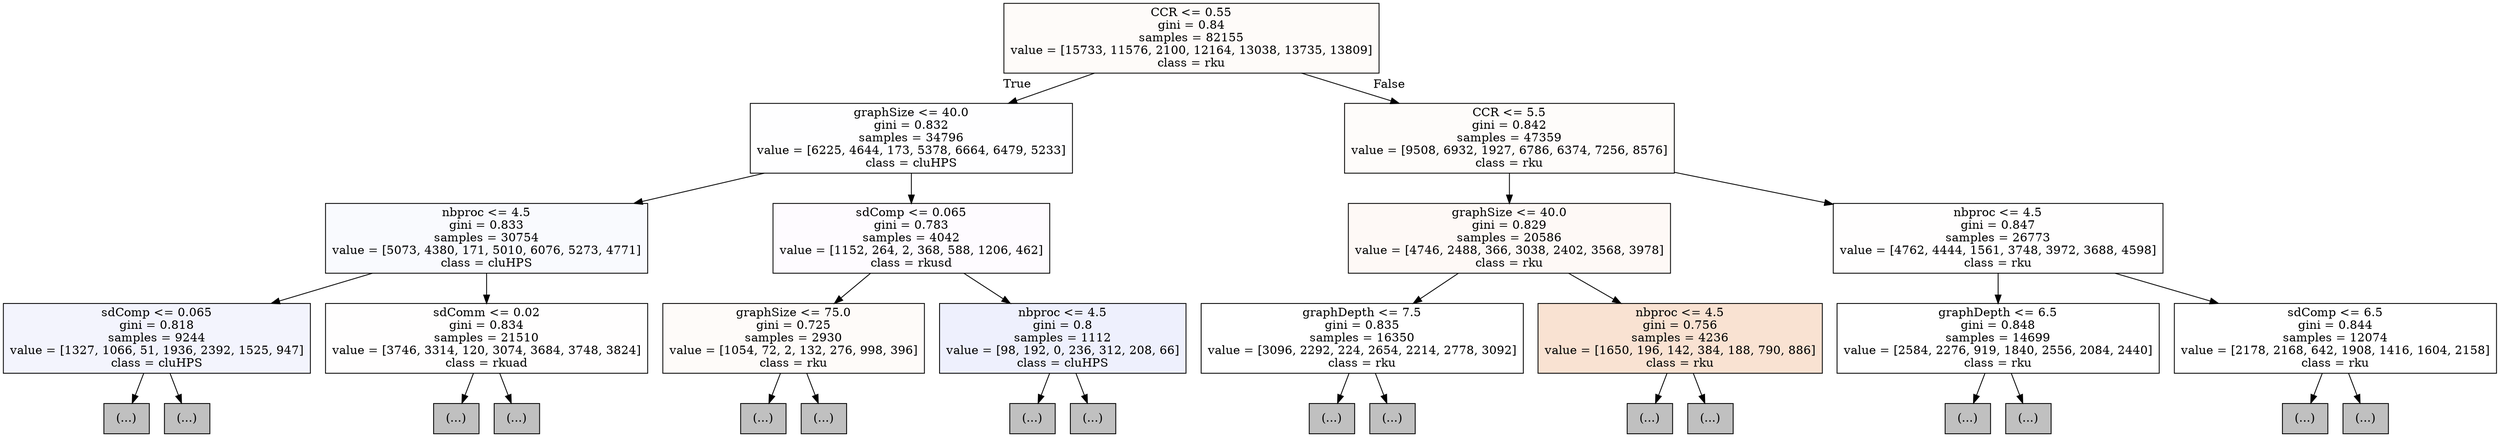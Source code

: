 digraph Tree {
node [shape=box, style="filled", color="black"] ;
0 [label="CCR <= 0.55\ngini = 0.84\nsamples = 82155\nvalue = [15733, 11576, 2100, 12164, 13038, 13735, 13809]\nclass = rku", fillcolor="#fefbf9"] ;
1 [label="graphSize <= 40.0\ngini = 0.832\nsamples = 34796\nvalue = [6225, 4644, 173, 5378, 6664, 6479, 5233]\nclass = cluHPS", fillcolor="#fefeff"] ;
0 -> 1 [labeldistance=2.5, labelangle=45, headlabel="True"] ;
2 [label="nbproc <= 4.5\ngini = 0.833\nsamples = 30754\nvalue = [5073, 4380, 171, 5010, 6076, 5273, 4771]\nclass = cluHPS", fillcolor="#f9fafe"] ;
1 -> 2 ;
3 [label="sdComp <= 0.065\ngini = 0.818\nsamples = 9244\nvalue = [1327, 1066, 51, 1936, 2392, 1525, 947]\nclass = cluHPS", fillcolor="#f3f4fd"] ;
2 -> 3 ;
4 [label="(...)", fillcolor="#C0C0C0"] ;
3 -> 4 ;
51 [label="(...)", fillcolor="#C0C0C0"] ;
3 -> 51 ;
74 [label="sdComm <= 0.02\ngini = 0.834\nsamples = 21510\nvalue = [3746, 3314, 120, 3074, 3684, 3748, 3824]\nclass = rkuad", fillcolor="#fffefe"] ;
2 -> 74 ;
75 [label="(...)", fillcolor="#C0C0C0"] ;
74 -> 75 ;
98 [label="(...)", fillcolor="#C0C0C0"] ;
74 -> 98 ;
145 [label="sdComp <= 0.065\ngini = 0.783\nsamples = 4042\nvalue = [1152, 264, 2, 368, 588, 1206, 462]\nclass = rkusd", fillcolor="#fefbff"] ;
1 -> 145 ;
146 [label="graphSize <= 75.0\ngini = 0.725\nsamples = 2930\nvalue = [1054, 72, 2, 132, 276, 998, 396]\nclass = rku", fillcolor="#fefbf9"] ;
145 -> 146 ;
147 [label="(...)", fillcolor="#C0C0C0"] ;
146 -> 147 ;
194 [label="(...)", fillcolor="#C0C0C0"] ;
146 -> 194 ;
241 [label="nbproc <= 4.5\ngini = 0.8\nsamples = 1112\nvalue = [98, 192, 0, 236, 312, 208, 66]\nclass = cluHPS", fillcolor="#eef0fd"] ;
145 -> 241 ;
242 [label="(...)", fillcolor="#C0C0C0"] ;
241 -> 242 ;
265 [label="(...)", fillcolor="#C0C0C0"] ;
241 -> 265 ;
288 [label="CCR <= 5.5\ngini = 0.842\nsamples = 47359\nvalue = [9508, 6932, 1927, 6786, 6374, 7256, 8576]\nclass = rku", fillcolor="#fefcfa"] ;
0 -> 288 [labeldistance=2.5, labelangle=-45, headlabel="False"] ;
289 [label="graphSize <= 40.0\ngini = 0.829\nsamples = 20586\nvalue = [4746, 2488, 366, 3038, 2402, 3568, 3978]\nclass = rku", fillcolor="#fef9f6"] ;
288 -> 289 ;
290 [label="graphDepth <= 7.5\ngini = 0.835\nsamples = 16350\nvalue = [3096, 2292, 224, 2654, 2214, 2778, 3092]\nclass = rku", fillcolor="#ffffff"] ;
289 -> 290 ;
291 [label="(...)", fillcolor="#C0C0C0"] ;
290 -> 291 ;
398 [label="(...)", fillcolor="#C0C0C0"] ;
290 -> 398 ;
433 [label="nbproc <= 4.5\ngini = 0.756\nsamples = 4236\nvalue = [1650, 196, 142, 384, 188, 790, 886]\nclass = rku", fillcolor="#f9e2d2"] ;
289 -> 433 ;
434 [label="(...)", fillcolor="#C0C0C0"] ;
433 -> 434 ;
503 [label="(...)", fillcolor="#C0C0C0"] ;
433 -> 503 ;
574 [label="nbproc <= 4.5\ngini = 0.847\nsamples = 26773\nvalue = [4762, 4444, 1561, 3748, 3972, 3688, 4598]\nclass = rku", fillcolor="#fffefe"] ;
288 -> 574 ;
575 [label="graphDepth <= 6.5\ngini = 0.848\nsamples = 14699\nvalue = [2584, 2276, 919, 1840, 2556, 2084, 2440]\nclass = rku", fillcolor="#ffffff"] ;
574 -> 575 ;
576 [label="(...)", fillcolor="#C0C0C0"] ;
575 -> 576 ;
629 [label="(...)", fillcolor="#C0C0C0"] ;
575 -> 629 ;
718 [label="sdComp <= 6.5\ngini = 0.844\nsamples = 12074\nvalue = [2178, 2168, 642, 1908, 1416, 1604, 2158]\nclass = rku", fillcolor="#ffffff"] ;
574 -> 718 ;
719 [label="(...)", fillcolor="#C0C0C0"] ;
718 -> 719 ;
814 [label="(...)", fillcolor="#C0C0C0"] ;
718 -> 814 ;
}